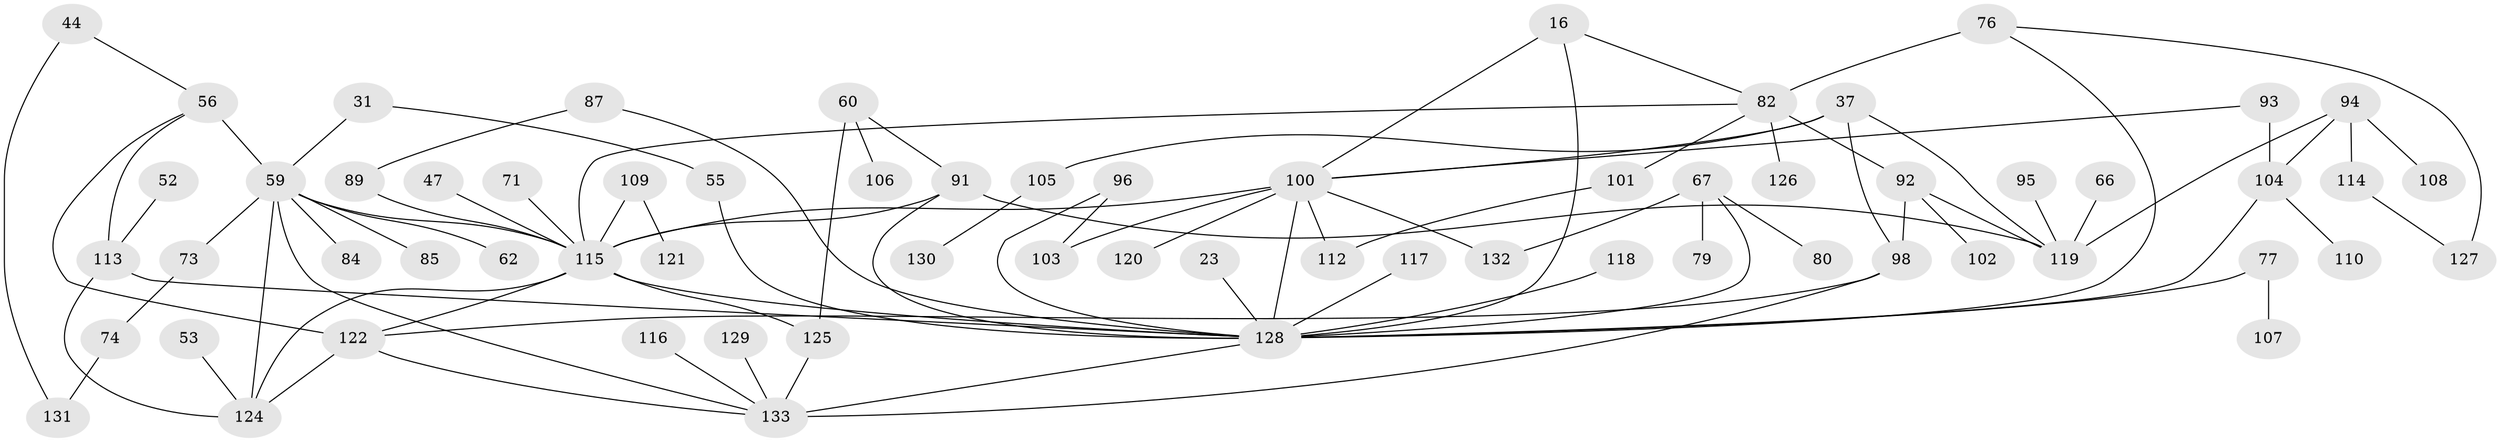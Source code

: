 // original degree distribution, {4: 0.09022556390977443, 11: 0.007518796992481203, 5: 0.06766917293233082, 3: 0.24812030075187969, 1: 0.23308270676691728, 6: 0.045112781954887216, 7: 0.015037593984962405, 2: 0.2932330827067669}
// Generated by graph-tools (version 1.1) at 2025/41/03/09/25 04:41:38]
// undirected, 66 vertices, 93 edges
graph export_dot {
graph [start="1"]
  node [color=gray90,style=filled];
  16 [super="+4+3"];
  23;
  31;
  37;
  44;
  47;
  52;
  53;
  55;
  56 [super="+40"];
  59 [super="+24+15"];
  60 [super="+11"];
  62;
  66;
  67;
  71;
  73 [super="+57"];
  74;
  76 [super="+61"];
  77 [super="+26"];
  79;
  80;
  82 [super="+64+65+35+49"];
  84;
  85;
  87;
  89 [super="+46"];
  91 [super="+9+75"];
  92 [super="+33"];
  93 [super="+88"];
  94;
  95;
  96;
  98 [super="+25"];
  100 [super="+68+54+81"];
  101;
  102;
  103;
  104 [super="+51"];
  105;
  106;
  107;
  108;
  109;
  110;
  112;
  113 [super="+12"];
  114;
  115 [super="+45+83+90+72"];
  116;
  117;
  118;
  119 [super="+17"];
  120;
  121;
  122 [super="+58+69"];
  124 [super="+123"];
  125 [super="+70"];
  126;
  127;
  128 [super="+41+43+63+5+50"];
  129;
  130;
  131;
  132;
  133 [super="+111+99"];
  16 -- 82;
  16 -- 128 [weight=5];
  16 -- 100;
  23 -- 128;
  31 -- 55;
  31 -- 59;
  37 -- 105;
  37 -- 119;
  37 -- 98;
  37 -- 100;
  44 -- 131;
  44 -- 56;
  47 -- 115;
  52 -- 113;
  53 -- 124;
  55 -- 128;
  56 -- 59 [weight=3];
  56 -- 113;
  56 -- 122;
  59 -- 84;
  59 -- 85;
  59 -- 62;
  59 -- 133 [weight=2];
  59 -- 73;
  59 -- 115 [weight=2];
  59 -- 124;
  60 -- 106;
  60 -- 91;
  60 -- 125 [weight=2];
  66 -- 119;
  67 -- 79;
  67 -- 80;
  67 -- 132;
  67 -- 128;
  71 -- 115;
  73 -- 74;
  74 -- 131;
  76 -- 82 [weight=2];
  76 -- 127;
  76 -- 128;
  77 -- 107;
  77 -- 128 [weight=2];
  82 -- 101;
  82 -- 92;
  82 -- 126;
  82 -- 115;
  87 -- 128;
  87 -- 89;
  89 -- 115;
  91 -- 119 [weight=2];
  91 -- 128;
  91 -- 115 [weight=2];
  92 -- 98 [weight=2];
  92 -- 119;
  92 -- 102;
  93 -- 104 [weight=2];
  93 -- 100;
  94 -- 104;
  94 -- 108;
  94 -- 114;
  94 -- 119;
  95 -- 119;
  96 -- 103;
  96 -- 128;
  98 -- 133 [weight=2];
  98 -- 122;
  100 -- 112;
  100 -- 120;
  100 -- 103;
  100 -- 128 [weight=2];
  100 -- 115;
  100 -- 132;
  101 -- 112;
  104 -- 128;
  104 -- 110;
  105 -- 130;
  109 -- 121;
  109 -- 115;
  113 -- 128;
  113 -- 124;
  114 -- 127;
  115 -- 128 [weight=4];
  115 -- 122;
  115 -- 125;
  115 -- 124;
  116 -- 133;
  117 -- 128;
  118 -- 128;
  122 -- 133;
  122 -- 124;
  125 -- 133;
  128 -- 133 [weight=2];
  129 -- 133;
}
